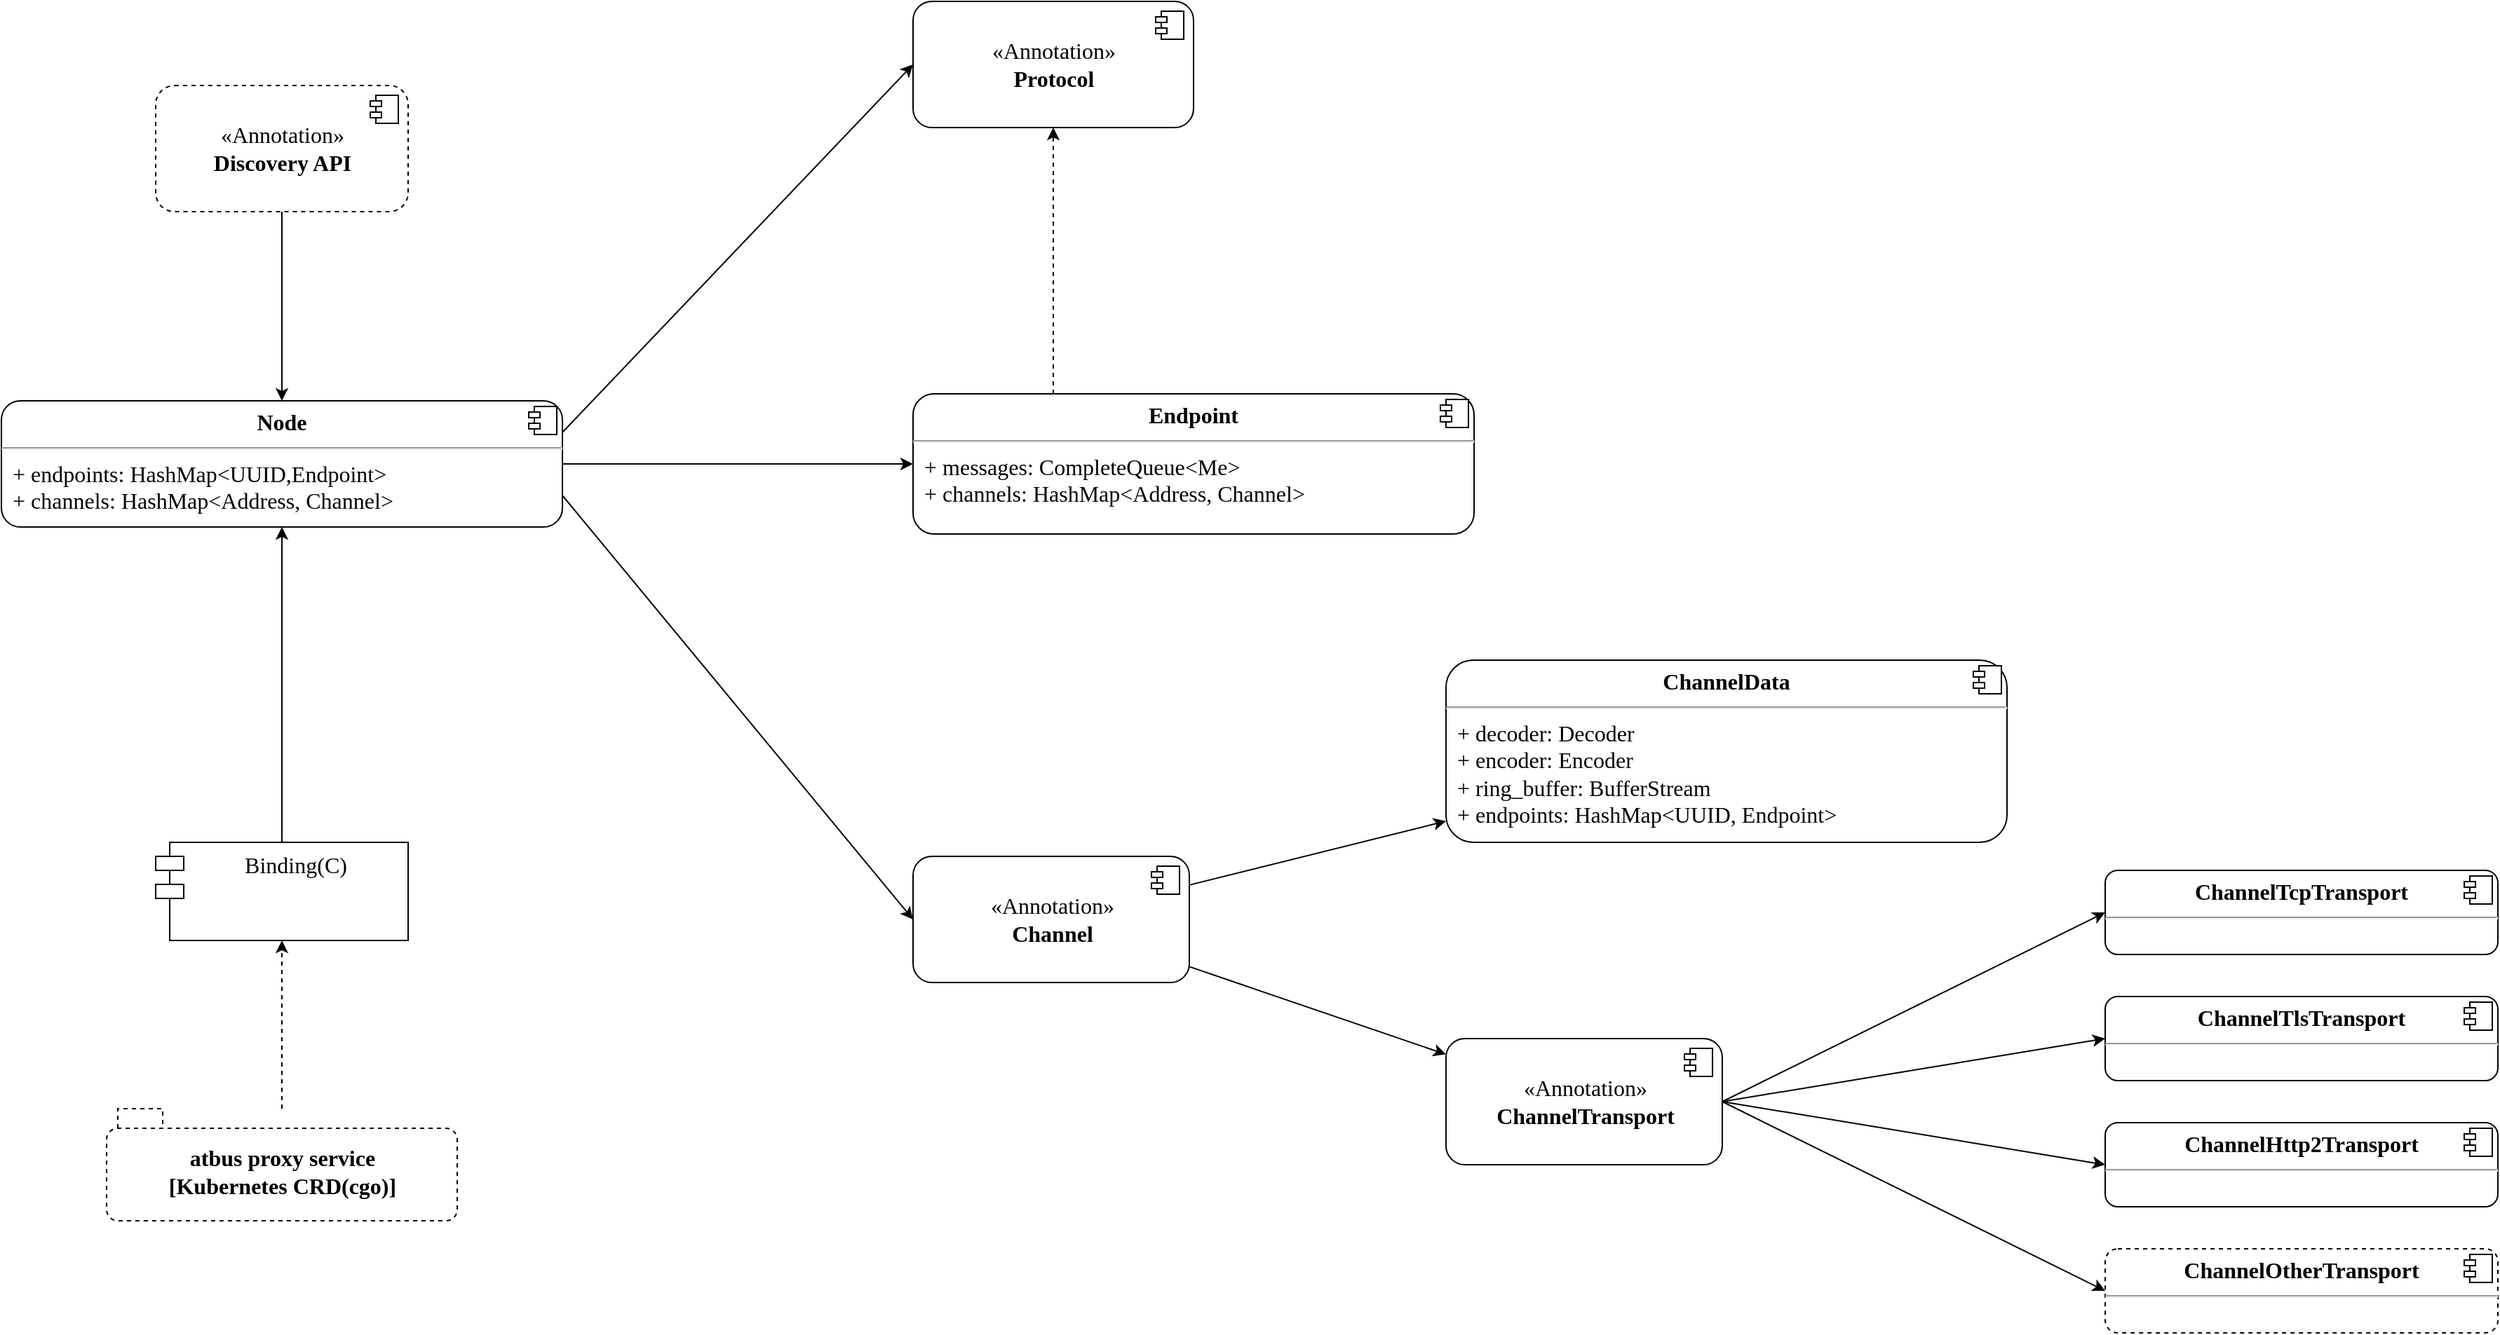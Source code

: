 <mxfile version="14.1.8" type="device"><diagram id="h4GwkstSxAB3hOTjjp4Q" name="Architecture"><mxGraphModel dx="2105" dy="1136" grid="1" gridSize="10" guides="1" tooltips="1" connect="1" arrows="1" fold="1" page="1" pageScale="1" pageWidth="827" pageHeight="1169" math="0" shadow="0"><root><mxCell id="0"/><mxCell id="1" parent="0"/><mxCell id="HSlK9chmEU2TRmGBxE5T-1" value="«Annotation»&lt;br&gt;&lt;b&gt;Channel&lt;/b&gt;" style="html=1;dropTarget=0;rounded=1;shadow=0;comic=0;strokeWidth=1;fontFamily=Fira Code Retina;fontSize=16;" vertex="1" parent="1"><mxGeometry x="620" y="820" width="197" height="90" as="geometry"/></mxCell><mxCell id="HSlK9chmEU2TRmGBxE5T-2" value="" style="shape=module;jettyWidth=8;jettyHeight=4;" vertex="1" parent="HSlK9chmEU2TRmGBxE5T-1"><mxGeometry x="1" width="20" height="20" relative="1" as="geometry"><mxPoint x="-27" y="7" as="offset"/></mxGeometry></mxCell><mxCell id="HSlK9chmEU2TRmGBxE5T-5" value="«Annotation»&lt;br&gt;&lt;b&gt;Discovery API&lt;/b&gt;" style="html=1;dropTarget=0;rounded=1;shadow=0;comic=0;strokeWidth=1;fontFamily=Fira Code Retina;fontSize=16;dashed=1;" vertex="1" parent="1"><mxGeometry x="80" y="270" width="180" height="90" as="geometry"/></mxCell><mxCell id="HSlK9chmEU2TRmGBxE5T-6" value="" style="shape=module;jettyWidth=8;jettyHeight=4;" vertex="1" parent="HSlK9chmEU2TRmGBxE5T-5"><mxGeometry x="1" width="20" height="20" relative="1" as="geometry"><mxPoint x="-27" y="7" as="offset"/></mxGeometry></mxCell><mxCell id="HSlK9chmEU2TRmGBxE5T-7" value="«Annotation»&lt;br&gt;&lt;b&gt;Protocol&lt;/b&gt;" style="html=1;dropTarget=0;rounded=1;shadow=0;comic=0;strokeWidth=1;fontFamily=Fira Code Retina;fontSize=16;" vertex="1" parent="1"><mxGeometry x="620" y="210" width="200" height="90" as="geometry"/></mxCell><mxCell id="HSlK9chmEU2TRmGBxE5T-8" value="" style="shape=module;jettyWidth=8;jettyHeight=4;" vertex="1" parent="HSlK9chmEU2TRmGBxE5T-7"><mxGeometry x="1" width="20" height="20" relative="1" as="geometry"><mxPoint x="-27" y="7" as="offset"/></mxGeometry></mxCell><mxCell id="HSlK9chmEU2TRmGBxE5T-11" value="Binding(C)" style="shape=module;align=left;spacingLeft=20;align=center;verticalAlign=top;rounded=1;shadow=0;comic=0;strokeWidth=1;fontFamily=Fira Code Retina;fontSize=16;" vertex="1" parent="1"><mxGeometry x="80" y="810" width="180" height="70" as="geometry"/></mxCell><mxCell id="HSlK9chmEU2TRmGBxE5T-12" value="" style="endArrow=classic;html=1;shadow=0;strokeWidth=1;fontFamily=Fira Code Retina;fontSize=16;" edge="1" parent="1" source="HSlK9chmEU2TRmGBxE5T-11" target="HSlK9chmEU2TRmGBxE5T-13"><mxGeometry width="50" height="50" relative="1" as="geometry"><mxPoint x="390" y="520" as="sourcePoint"/><mxPoint x="170" y="620" as="targetPoint"/></mxGeometry></mxCell><mxCell id="HSlK9chmEU2TRmGBxE5T-13" value="&lt;p style=&quot;margin: 0px ; margin-top: 6px ; text-align: center&quot;&gt;&lt;b&gt;Node&lt;/b&gt;&lt;/p&gt;&lt;hr&gt;&lt;p style=&quot;margin: 0px ; margin-left: 8px&quot;&gt;+ endpoints: HashMap&amp;lt;UUID,Endpoint&amp;gt;&lt;br&gt;+ channels: HashMap&amp;lt;Address, Channel&amp;gt;&lt;/p&gt;" style="align=left;overflow=fill;html=1;dropTarget=0;rounded=1;shadow=0;comic=0;strokeWidth=1;fontFamily=Fira Code Retina;fontSize=16;" vertex="1" parent="1"><mxGeometry x="-30" y="495" width="400" height="90" as="geometry"/></mxCell><mxCell id="HSlK9chmEU2TRmGBxE5T-14" value="" style="shape=component;jettyWidth=8;jettyHeight=4;" vertex="1" parent="HSlK9chmEU2TRmGBxE5T-13"><mxGeometry x="1" width="20" height="20" relative="1" as="geometry"><mxPoint x="-24" y="4" as="offset"/></mxGeometry></mxCell><mxCell id="HSlK9chmEU2TRmGBxE5T-15" value="" style="endArrow=classic;html=1;shadow=0;strokeWidth=1;fontFamily=Fira Code Retina;fontSize=16;" edge="1" parent="1" source="HSlK9chmEU2TRmGBxE5T-5" target="HSlK9chmEU2TRmGBxE5T-13"><mxGeometry width="50" height="50" relative="1" as="geometry"><mxPoint x="-50" y="400" as="sourcePoint"/><mxPoint y="350" as="targetPoint"/></mxGeometry></mxCell><mxCell id="HSlK9chmEU2TRmGBxE5T-17" value="&lt;p style=&quot;margin: 0px ; margin-top: 6px ; text-align: center&quot;&gt;&lt;b&gt;Endpoint&lt;/b&gt;&lt;/p&gt;&lt;hr&gt;&lt;p style=&quot;margin: 0px ; margin-left: 8px&quot;&gt;+ messages: CompleteQueue&amp;lt;Me&amp;gt;&lt;br&gt;+ channels: HashMap&amp;lt;Address, Channel&amp;gt;&lt;/p&gt;" style="align=left;overflow=fill;html=1;dropTarget=0;rounded=1;shadow=0;comic=0;strokeWidth=1;fontFamily=Fira Code Retina;fontSize=16;" vertex="1" parent="1"><mxGeometry x="620" y="490" width="400" height="100" as="geometry"/></mxCell><mxCell id="HSlK9chmEU2TRmGBxE5T-18" value="" style="shape=component;jettyWidth=8;jettyHeight=4;" vertex="1" parent="HSlK9chmEU2TRmGBxE5T-17"><mxGeometry x="1" width="20" height="20" relative="1" as="geometry"><mxPoint x="-24" y="4" as="offset"/></mxGeometry></mxCell><mxCell id="HSlK9chmEU2TRmGBxE5T-19" value="" style="endArrow=classic;html=1;shadow=0;strokeWidth=1;fontFamily=Fira Code Retina;fontSize=16;dashed=1;exitX=0.25;exitY=0;exitDx=0;exitDy=0;" edge="1" parent="1" source="HSlK9chmEU2TRmGBxE5T-17" target="HSlK9chmEU2TRmGBxE5T-7"><mxGeometry width="50" height="50" relative="1" as="geometry"><mxPoint x="670" y="440" as="sourcePoint"/><mxPoint x="720" y="390" as="targetPoint"/></mxGeometry></mxCell><mxCell id="HSlK9chmEU2TRmGBxE5T-20" value="" style="endArrow=classic;html=1;shadow=0;strokeWidth=1;fontFamily=Fira Code Retina;fontSize=16;exitX=1;exitY=0.25;exitDx=0;exitDy=0;entryX=0;entryY=0.5;entryDx=0;entryDy=0;" edge="1" parent="1" source="HSlK9chmEU2TRmGBxE5T-13" target="HSlK9chmEU2TRmGBxE5T-7"><mxGeometry width="50" height="50" relative="1" as="geometry"><mxPoint x="400" y="430" as="sourcePoint"/><mxPoint x="450" y="380" as="targetPoint"/></mxGeometry></mxCell><mxCell id="HSlK9chmEU2TRmGBxE5T-21" value="" style="endArrow=classic;html=1;shadow=0;strokeWidth=1;fontFamily=Fira Code Retina;fontSize=16;exitX=1;exitY=0.75;exitDx=0;exitDy=0;entryX=0;entryY=0.5;entryDx=0;entryDy=0;" edge="1" parent="1" source="HSlK9chmEU2TRmGBxE5T-13" target="HSlK9chmEU2TRmGBxE5T-1"><mxGeometry width="50" height="50" relative="1" as="geometry"><mxPoint x="350" y="730" as="sourcePoint"/><mxPoint x="400" y="680" as="targetPoint"/></mxGeometry></mxCell><mxCell id="HSlK9chmEU2TRmGBxE5T-22" value="" style="endArrow=classic;html=1;shadow=0;strokeWidth=1;fontFamily=Fira Code Retina;fontSize=16;exitX=1;exitY=0.5;exitDx=0;exitDy=0;" edge="1" parent="1" source="HSlK9chmEU2TRmGBxE5T-13" target="HSlK9chmEU2TRmGBxE5T-17"><mxGeometry width="50" height="50" relative="1" as="geometry"><mxPoint x="550" y="710" as="sourcePoint"/><mxPoint x="600" y="660" as="targetPoint"/></mxGeometry></mxCell><mxCell id="HSlK9chmEU2TRmGBxE5T-23" value="&lt;p style=&quot;margin: 0px ; margin-top: 6px ; text-align: center&quot;&gt;&lt;b&gt;ChannelData&lt;/b&gt;&lt;/p&gt;&lt;hr&gt;&lt;p style=&quot;margin: 0px ; margin-left: 8px&quot;&gt;+ decoder: Decoder&lt;/p&gt;&lt;p style=&quot;margin: 0px ; margin-left: 8px&quot;&gt;+ encoder: Encoder&lt;/p&gt;&lt;p style=&quot;margin: 0px ; margin-left: 8px&quot;&gt;+ ring_buffer: BufferStream&lt;br&gt;+ endpoints: HashMap&amp;lt;UUID, Endpoint&amp;gt;&lt;/p&gt;" style="align=left;overflow=fill;html=1;dropTarget=0;rounded=1;shadow=0;comic=0;strokeWidth=1;fontFamily=Fira Code Retina;fontSize=16;" vertex="1" parent="1"><mxGeometry x="1000" y="680" width="400" height="130" as="geometry"/></mxCell><mxCell id="HSlK9chmEU2TRmGBxE5T-24" value="" style="shape=component;jettyWidth=8;jettyHeight=4;" vertex="1" parent="HSlK9chmEU2TRmGBxE5T-23"><mxGeometry x="1" width="20" height="20" relative="1" as="geometry"><mxPoint x="-24" y="4" as="offset"/></mxGeometry></mxCell><mxCell id="HSlK9chmEU2TRmGBxE5T-25" value="&lt;p style=&quot;margin: 0px ; margin-top: 6px ; text-align: center&quot;&gt;&lt;b&gt;ChannelTcpTransport&lt;/b&gt;&lt;/p&gt;&lt;hr&gt;&lt;p style=&quot;margin: 0px ; margin-left: 8px&quot;&gt;&lt;br&gt;&lt;/p&gt;" style="align=left;overflow=fill;html=1;dropTarget=0;rounded=1;shadow=0;comic=0;strokeWidth=1;fontFamily=Fira Code Retina;fontSize=16;" vertex="1" parent="1"><mxGeometry x="1470" y="830" width="280" height="60" as="geometry"/></mxCell><mxCell id="HSlK9chmEU2TRmGBxE5T-26" value="" style="shape=component;jettyWidth=8;jettyHeight=4;" vertex="1" parent="HSlK9chmEU2TRmGBxE5T-25"><mxGeometry x="1" width="20" height="20" relative="1" as="geometry"><mxPoint x="-24" y="4" as="offset"/></mxGeometry></mxCell><mxCell id="HSlK9chmEU2TRmGBxE5T-27" value="«Annotation»&lt;br&gt;&lt;b&gt;ChannelTransport&lt;/b&gt;" style="html=1;dropTarget=0;rounded=1;shadow=0;comic=0;strokeWidth=1;fontFamily=Fira Code Retina;fontSize=16;" vertex="1" parent="1"><mxGeometry x="1000" y="950" width="197" height="90" as="geometry"/></mxCell><mxCell id="HSlK9chmEU2TRmGBxE5T-28" value="" style="shape=module;jettyWidth=8;jettyHeight=4;" vertex="1" parent="HSlK9chmEU2TRmGBxE5T-27"><mxGeometry x="1" width="20" height="20" relative="1" as="geometry"><mxPoint x="-27" y="7" as="offset"/></mxGeometry></mxCell><mxCell id="HSlK9chmEU2TRmGBxE5T-29" value="&lt;p style=&quot;margin: 0px ; margin-top: 6px ; text-align: center&quot;&gt;&lt;b&gt;ChannelTlsTransport&lt;/b&gt;&lt;/p&gt;&lt;hr&gt;&lt;p style=&quot;margin: 0px ; margin-left: 8px&quot;&gt;&lt;br&gt;&lt;/p&gt;" style="align=left;overflow=fill;html=1;dropTarget=0;rounded=1;shadow=0;comic=0;strokeWidth=1;fontFamily=Fira Code Retina;fontSize=16;" vertex="1" parent="1"><mxGeometry x="1470" y="920" width="280" height="60" as="geometry"/></mxCell><mxCell id="HSlK9chmEU2TRmGBxE5T-30" value="" style="shape=component;jettyWidth=8;jettyHeight=4;" vertex="1" parent="HSlK9chmEU2TRmGBxE5T-29"><mxGeometry x="1" width="20" height="20" relative="1" as="geometry"><mxPoint x="-24" y="4" as="offset"/></mxGeometry></mxCell><mxCell id="HSlK9chmEU2TRmGBxE5T-31" value="&lt;p style=&quot;margin: 0px ; margin-top: 6px ; text-align: center&quot;&gt;&lt;b&gt;ChannelHttp2Transport&lt;/b&gt;&lt;/p&gt;&lt;hr&gt;&lt;p style=&quot;margin: 0px ; margin-left: 8px&quot;&gt;&lt;br&gt;&lt;/p&gt;" style="align=left;overflow=fill;html=1;dropTarget=0;rounded=1;shadow=0;comic=0;strokeWidth=1;fontFamily=Fira Code Retina;fontSize=16;" vertex="1" parent="1"><mxGeometry x="1470" y="1010" width="280" height="60" as="geometry"/></mxCell><mxCell id="HSlK9chmEU2TRmGBxE5T-32" value="" style="shape=component;jettyWidth=8;jettyHeight=4;" vertex="1" parent="HSlK9chmEU2TRmGBxE5T-31"><mxGeometry x="1" width="20" height="20" relative="1" as="geometry"><mxPoint x="-24" y="4" as="offset"/></mxGeometry></mxCell><mxCell id="HSlK9chmEU2TRmGBxE5T-33" value="" style="endArrow=classic;html=1;shadow=0;strokeWidth=1;fontFamily=Fira Code Retina;fontSize=16;entryX=0;entryY=0.5;entryDx=0;entryDy=0;exitX=1;exitY=0.5;exitDx=0;exitDy=0;" edge="1" parent="1" source="HSlK9chmEU2TRmGBxE5T-27" target="HSlK9chmEU2TRmGBxE5T-25"><mxGeometry width="50" height="50" relative="1" as="geometry"><mxPoint x="1180" y="930" as="sourcePoint"/><mxPoint x="1230" y="880" as="targetPoint"/></mxGeometry></mxCell><mxCell id="HSlK9chmEU2TRmGBxE5T-34" value="" style="endArrow=classic;html=1;shadow=0;strokeWidth=1;fontFamily=Fira Code Retina;fontSize=16;entryX=0;entryY=0.5;entryDx=0;entryDy=0;exitX=1;exitY=0.5;exitDx=0;exitDy=0;" edge="1" parent="1" source="HSlK9chmEU2TRmGBxE5T-27" target="HSlK9chmEU2TRmGBxE5T-29"><mxGeometry width="50" height="50" relative="1" as="geometry"><mxPoint x="1207" y="983.614" as="sourcePoint"/><mxPoint x="1361.824" y="950" as="targetPoint"/></mxGeometry></mxCell><mxCell id="HSlK9chmEU2TRmGBxE5T-35" value="" style="endArrow=classic;html=1;shadow=0;strokeWidth=1;fontFamily=Fira Code Retina;fontSize=16;entryX=0;entryY=0.5;entryDx=0;entryDy=0;exitX=1;exitY=0.5;exitDx=0;exitDy=0;" edge="1" parent="1" source="HSlK9chmEU2TRmGBxE5T-27" target="HSlK9chmEU2TRmGBxE5T-31"><mxGeometry width="50" height="50" relative="1" as="geometry"><mxPoint x="1207" y="1006.258" as="sourcePoint"/><mxPoint x="1360" y="1008.212" as="targetPoint"/></mxGeometry></mxCell><mxCell id="HSlK9chmEU2TRmGBxE5T-36" value="&lt;p style=&quot;margin: 0px ; margin-top: 6px ; text-align: center&quot;&gt;&lt;b&gt;ChannelOtherTransport&lt;/b&gt;&lt;/p&gt;&lt;hr&gt;&lt;p style=&quot;margin: 0px ; margin-left: 8px&quot;&gt;&lt;br&gt;&lt;/p&gt;" style="align=left;overflow=fill;html=1;dropTarget=0;rounded=1;shadow=0;comic=0;strokeWidth=1;fontFamily=Fira Code Retina;fontSize=16;dashed=1;" vertex="1" parent="1"><mxGeometry x="1470" y="1100" width="280" height="60" as="geometry"/></mxCell><mxCell id="HSlK9chmEU2TRmGBxE5T-37" value="" style="shape=component;jettyWidth=8;jettyHeight=4;" vertex="1" parent="HSlK9chmEU2TRmGBxE5T-36"><mxGeometry x="1" width="20" height="20" relative="1" as="geometry"><mxPoint x="-24" y="4" as="offset"/></mxGeometry></mxCell><mxCell id="HSlK9chmEU2TRmGBxE5T-38" value="" style="endArrow=classic;html=1;shadow=0;strokeWidth=1;fontFamily=Fira Code Retina;fontSize=16;entryX=0;entryY=0.5;entryDx=0;entryDy=0;exitX=1;exitY=0.5;exitDx=0;exitDy=0;" edge="1" parent="1" source="HSlK9chmEU2TRmGBxE5T-27" target="HSlK9chmEU2TRmGBxE5T-36"><mxGeometry width="50" height="50" relative="1" as="geometry"><mxPoint x="1207" y="1005" as="sourcePoint"/><mxPoint x="1360" y="1049" as="targetPoint"/></mxGeometry></mxCell><mxCell id="HSlK9chmEU2TRmGBxE5T-39" value="" style="endArrow=classic;html=1;shadow=0;strokeWidth=1;fontFamily=Fira Code Retina;fontSize=16;" edge="1" parent="1" source="HSlK9chmEU2TRmGBxE5T-1" target="HSlK9chmEU2TRmGBxE5T-23"><mxGeometry width="50" height="50" relative="1" as="geometry"><mxPoint x="1107" y="1005" as="sourcePoint"/><mxPoint x="1260" y="870" as="targetPoint"/></mxGeometry></mxCell><mxCell id="HSlK9chmEU2TRmGBxE5T-40" value="" style="endArrow=classic;html=1;shadow=0;strokeWidth=1;fontFamily=Fira Code Retina;fontSize=16;" edge="1" parent="1" source="HSlK9chmEU2TRmGBxE5T-1" target="HSlK9chmEU2TRmGBxE5T-27"><mxGeometry width="50" height="50" relative="1" as="geometry"><mxPoint x="827" y="845.189" as="sourcePoint"/><mxPoint x="910.229" y="820" as="targetPoint"/></mxGeometry></mxCell><mxCell id="HSlK9chmEU2TRmGBxE5T-58" value="atbus proxy service&lt;br&gt;[Kubernetes CRD(cgo)]" style="shape=folder;fontStyle=1;spacingTop=10;tabWidth=40;tabHeight=14;tabPosition=left;html=1;rounded=1;shadow=0;dashed=1;comic=0;strokeWidth=1;fontFamily=Fira Code Retina;fontSize=16;" vertex="1" parent="1"><mxGeometry x="45" y="1000" width="250" height="80" as="geometry"/></mxCell><mxCell id="HSlK9chmEU2TRmGBxE5T-59" value="" style="endArrow=classic;html=1;shadow=0;strokeWidth=1;fontFamily=Fira Code Retina;fontSize=16;dashed=1;" edge="1" parent="1" source="HSlK9chmEU2TRmGBxE5T-58" target="HSlK9chmEU2TRmGBxE5T-11"><mxGeometry width="50" height="50" relative="1" as="geometry"><mxPoint x="-60" y="1000" as="sourcePoint"/><mxPoint x="-10" y="950" as="targetPoint"/></mxGeometry></mxCell></root></mxGraphModel></diagram></mxfile>